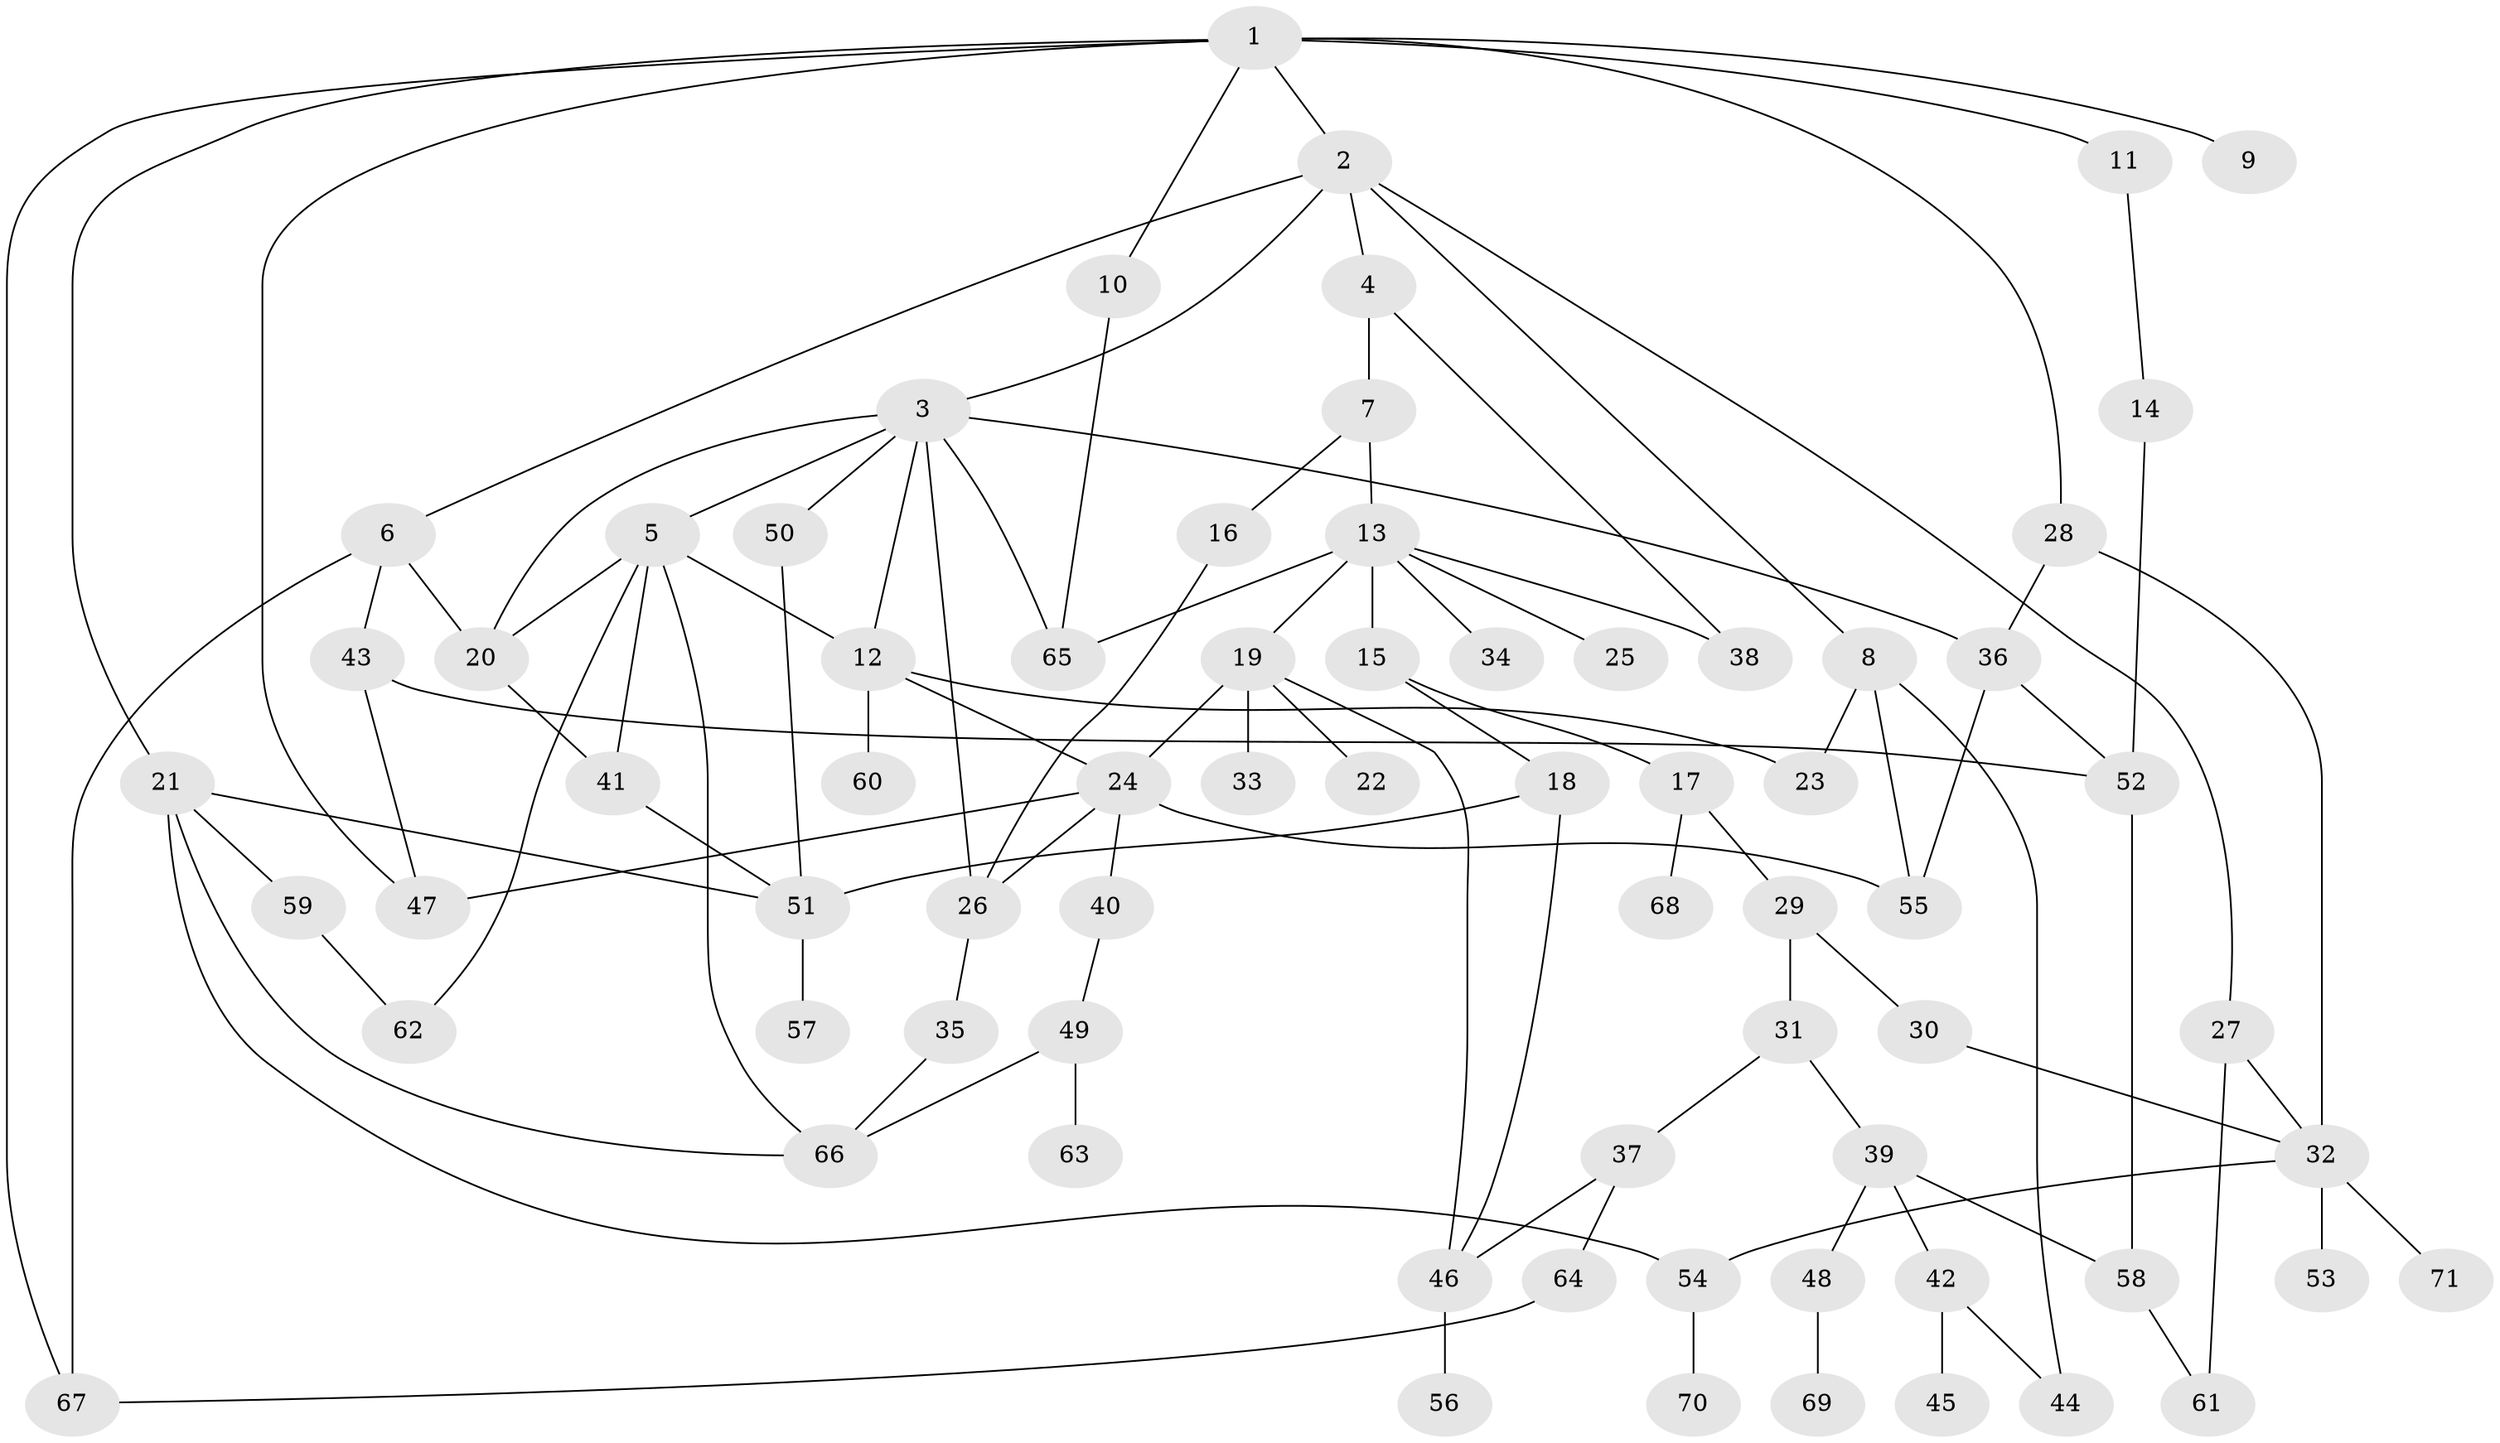// coarse degree distribution, {7: 0.046511627906976744, 2: 0.11627906976744186, 3: 0.23255813953488372, 5: 0.16279069767441862, 4: 0.16279069767441862, 8: 0.046511627906976744, 1: 0.20930232558139536, 6: 0.023255813953488372}
// Generated by graph-tools (version 1.1) at 2025/36/03/04/25 23:36:00]
// undirected, 71 vertices, 105 edges
graph export_dot {
  node [color=gray90,style=filled];
  1;
  2;
  3;
  4;
  5;
  6;
  7;
  8;
  9;
  10;
  11;
  12;
  13;
  14;
  15;
  16;
  17;
  18;
  19;
  20;
  21;
  22;
  23;
  24;
  25;
  26;
  27;
  28;
  29;
  30;
  31;
  32;
  33;
  34;
  35;
  36;
  37;
  38;
  39;
  40;
  41;
  42;
  43;
  44;
  45;
  46;
  47;
  48;
  49;
  50;
  51;
  52;
  53;
  54;
  55;
  56;
  57;
  58;
  59;
  60;
  61;
  62;
  63;
  64;
  65;
  66;
  67;
  68;
  69;
  70;
  71;
  1 -- 2;
  1 -- 9;
  1 -- 10;
  1 -- 11;
  1 -- 21;
  1 -- 28;
  1 -- 47;
  1 -- 67;
  2 -- 3;
  2 -- 4;
  2 -- 6;
  2 -- 8;
  2 -- 27;
  3 -- 5;
  3 -- 20;
  3 -- 50;
  3 -- 12;
  3 -- 36;
  3 -- 65;
  3 -- 26;
  4 -- 7;
  4 -- 38;
  5 -- 12;
  5 -- 41;
  5 -- 20;
  5 -- 62;
  5 -- 66;
  6 -- 43;
  6 -- 67;
  6 -- 20;
  7 -- 13;
  7 -- 16;
  8 -- 23;
  8 -- 55;
  8 -- 44;
  10 -- 65;
  11 -- 14;
  12 -- 24;
  12 -- 60;
  12 -- 23;
  13 -- 15;
  13 -- 19;
  13 -- 25;
  13 -- 34;
  13 -- 38;
  13 -- 65;
  14 -- 52;
  15 -- 17;
  15 -- 18;
  16 -- 26;
  17 -- 29;
  17 -- 68;
  18 -- 51;
  18 -- 46;
  19 -- 22;
  19 -- 33;
  19 -- 46;
  19 -- 24;
  20 -- 41;
  21 -- 54;
  21 -- 59;
  21 -- 51;
  21 -- 66;
  24 -- 40;
  24 -- 26;
  24 -- 55;
  24 -- 47;
  26 -- 35;
  27 -- 32;
  27 -- 61;
  28 -- 32;
  28 -- 36;
  29 -- 30;
  29 -- 31;
  30 -- 32;
  31 -- 37;
  31 -- 39;
  32 -- 53;
  32 -- 71;
  32 -- 54;
  35 -- 66;
  36 -- 52;
  36 -- 55;
  37 -- 46;
  37 -- 64;
  39 -- 42;
  39 -- 48;
  39 -- 58;
  40 -- 49;
  41 -- 51;
  42 -- 44;
  42 -- 45;
  43 -- 47;
  43 -- 52;
  46 -- 56;
  48 -- 69;
  49 -- 63;
  49 -- 66;
  50 -- 51;
  51 -- 57;
  52 -- 58;
  54 -- 70;
  58 -- 61;
  59 -- 62;
  64 -- 67;
}
